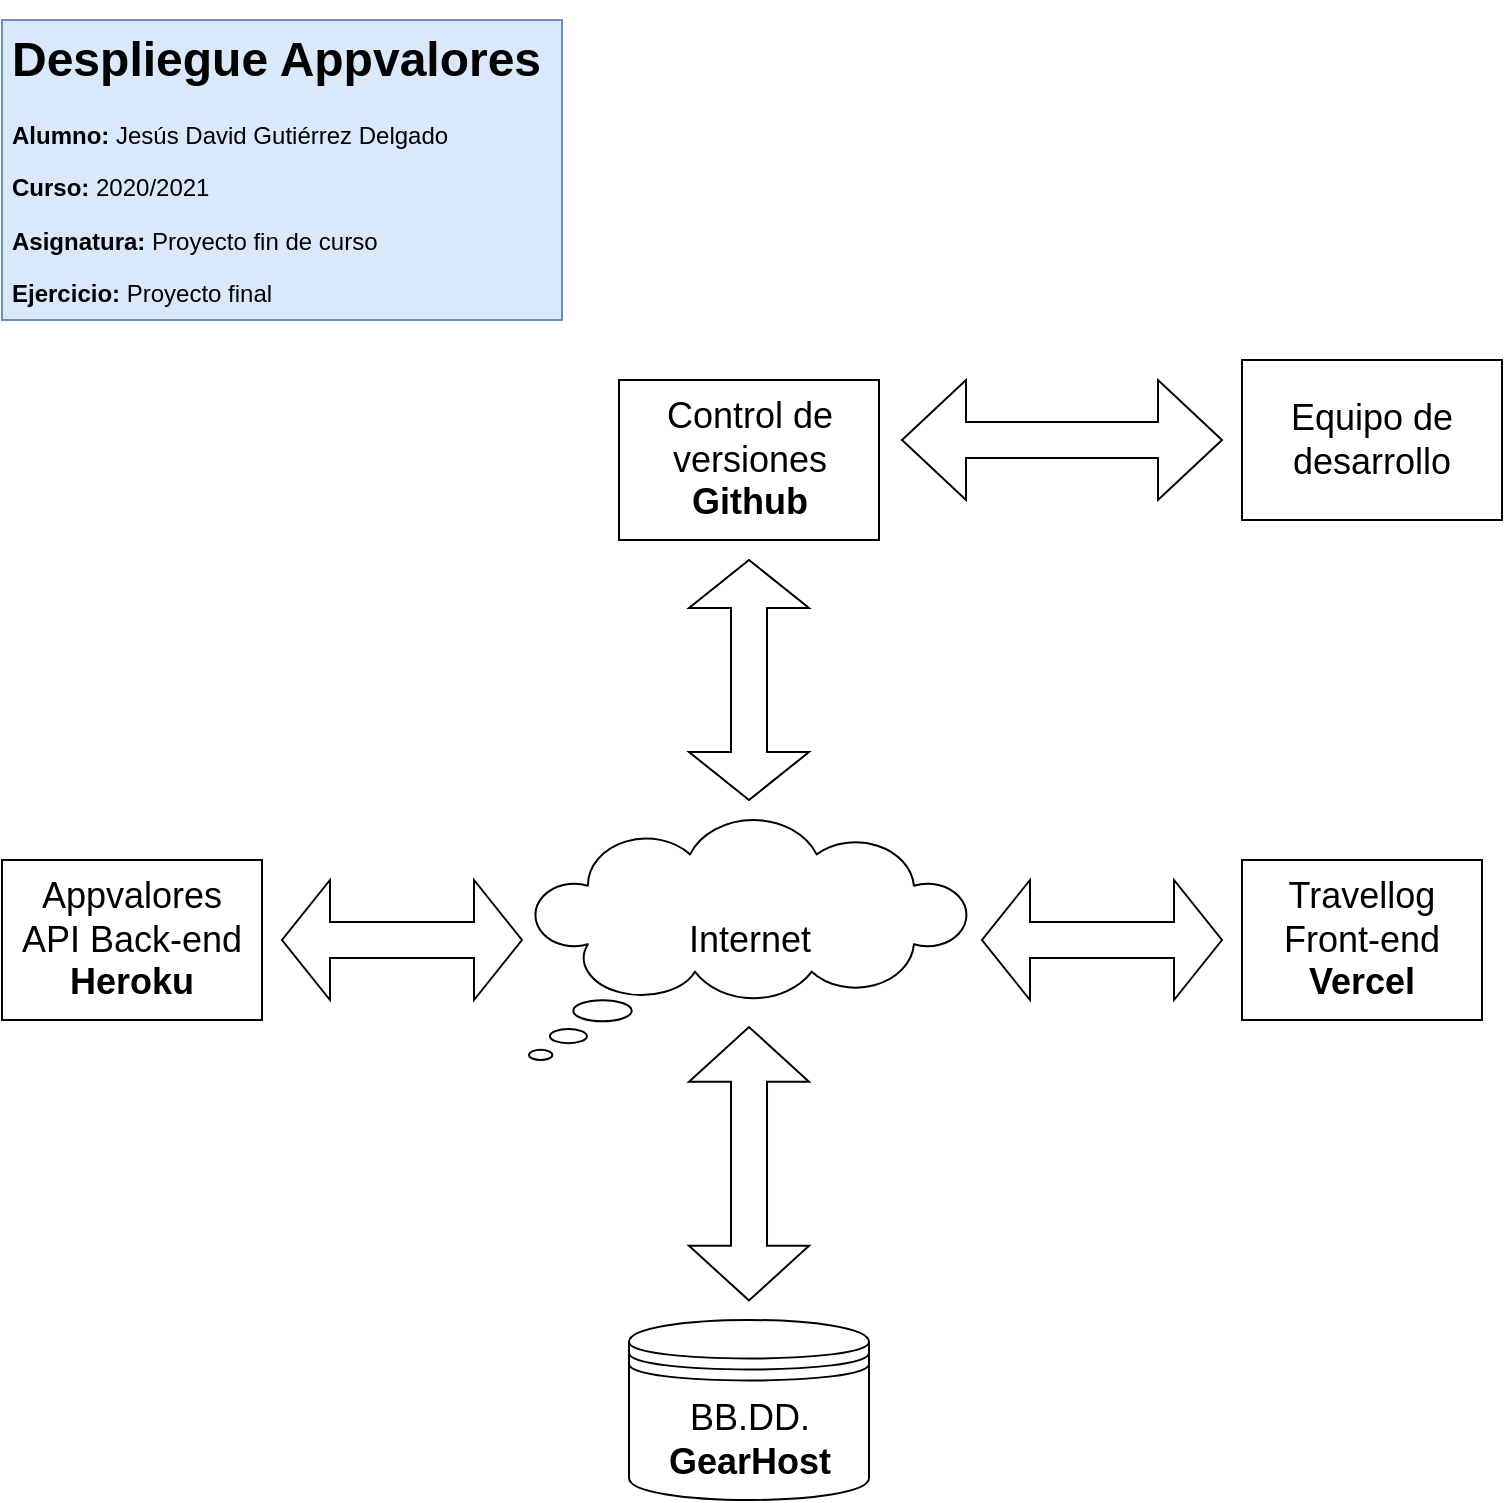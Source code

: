 <mxfile version="14.4.3" type="device"><diagram id="M0HhL15EOe84fmGE7f97" name="Page-1"><mxGraphModel dx="1092" dy="534" grid="1" gridSize="10" guides="1" tooltips="1" connect="1" arrows="1" fold="1" page="1" pageScale="1" pageWidth="827" pageHeight="1169" math="0" shadow="0"><root><mxCell id="0"/><mxCell id="1" parent="0"/><mxCell id="D5wOQQXLZJchXX-Ra0Hc-1" value="&lt;h1&gt;Despliegue Appvalores&lt;/h1&gt;&lt;p&gt;&lt;b&gt;Alumno:&lt;/b&gt;&amp;nbsp;Jesús David Gutiérrez Delgado&lt;/p&gt;&lt;p&gt;&lt;b&gt;Curso:&amp;nbsp;&lt;/b&gt;2020/2021&lt;/p&gt;&lt;p&gt;&lt;b&gt;Asignatura:&lt;/b&gt;&amp;nbsp;Proyecto fin de curso&lt;/p&gt;&lt;p&gt;&lt;b&gt;Ejercicio:&lt;/b&gt;&amp;nbsp;Proyecto final&lt;br&gt;&lt;br&gt;&lt;/p&gt;" style="text;html=1;strokeColor=#6c8ebf;fillColor=#dae8fc;spacing=5;spacingTop=-20;whiteSpace=wrap;overflow=hidden;rounded=0;" parent="1" vertex="1"><mxGeometry x="50" y="40" width="280" height="150" as="geometry"/></mxCell><mxCell id="zA3Coj3ejIXXLHZ7jDnr-3" value="&lt;font style=&quot;font-size: 18px&quot;&gt;Internet&lt;/font&gt;" style="whiteSpace=wrap;html=1;shape=mxgraph.basic.cloud_callout" parent="1" vertex="1"><mxGeometry x="313.5" y="440" width="220" height="120" as="geometry"/></mxCell><mxCell id="zA3Coj3ejIXXLHZ7jDnr-4" value="&lt;font style=&quot;font-size: 18px&quot;&gt;BB.DD.&lt;br&gt;&lt;b&gt;GearHost&lt;/b&gt;&lt;/font&gt;" style="shape=datastore;whiteSpace=wrap;html=1;" parent="1" vertex="1"><mxGeometry x="363.5" y="690" width="120" height="90" as="geometry"/></mxCell><UserObject label="&lt;font style=&quot;font-size: 18px&quot;&gt;Appvalores&lt;br&gt;API Back-end&lt;br&gt;&lt;b&gt;Heroku&lt;/b&gt;&lt;/font&gt;" treeRoot="1" id="zA3Coj3ejIXXLHZ7jDnr-5"><mxCell style="whiteSpace=wrap;html=1;align=center;treeFolding=1;treeMoving=1;newEdgeStyle={&quot;edgeStyle&quot;:&quot;elbowEdgeStyle&quot;,&quot;startArrow&quot;:&quot;none&quot;,&quot;endArrow&quot;:&quot;none&quot;};" parent="1" vertex="1"><mxGeometry x="50" y="460" width="130" height="80" as="geometry"/></mxCell></UserObject><mxCell id="zA3Coj3ejIXXLHZ7jDnr-6" value="" style="shape=doubleArrow;direction=south;whiteSpace=wrap;html=1;rotation=90;" parent="1" vertex="1"><mxGeometry x="220" y="440" width="60" height="120" as="geometry"/></mxCell><mxCell id="zA3Coj3ejIXXLHZ7jDnr-7" value="" style="shape=doubleArrow;whiteSpace=wrap;html=1;rotation=-90;" parent="1" vertex="1"><mxGeometry x="355.13" y="581.88" width="136.75" height="60" as="geometry"/></mxCell><mxCell id="zA3Coj3ejIXXLHZ7jDnr-8" value="" style="shape=doubleArrow;direction=south;whiteSpace=wrap;html=1;rotation=90;" parent="1" vertex="1"><mxGeometry x="570" y="440" width="60" height="120" as="geometry"/></mxCell><UserObject label="&lt;font style=&quot;font-size: 18px&quot;&gt;Travellog&lt;br&gt;Front-end&lt;br&gt;&lt;b&gt;Vercel&lt;/b&gt;&lt;br&gt;&lt;/font&gt;" treeRoot="1" id="zA3Coj3ejIXXLHZ7jDnr-9"><mxCell style="whiteSpace=wrap;html=1;align=center;treeFolding=1;treeMoving=1;newEdgeStyle={&quot;edgeStyle&quot;:&quot;elbowEdgeStyle&quot;,&quot;startArrow&quot;:&quot;none&quot;,&quot;endArrow&quot;:&quot;none&quot;};" parent="1" vertex="1"><mxGeometry x="670" y="460" width="120" height="80" as="geometry"/></mxCell></UserObject><mxCell id="zA3Coj3ejIXXLHZ7jDnr-10" value="" style="shape=doubleArrow;direction=south;whiteSpace=wrap;html=1;rotation=-180;" parent="1" vertex="1"><mxGeometry x="393.5" y="310" width="60" height="120" as="geometry"/></mxCell><UserObject label="&lt;span style=&quot;font-size: 18px&quot;&gt;Control de versiones&lt;br&gt;&lt;/span&gt;&lt;font style=&quot;font-size: 18px&quot;&gt;&lt;b&gt;Github&lt;/b&gt;&lt;/font&gt;" treeRoot="1" id="zA3Coj3ejIXXLHZ7jDnr-11"><mxCell style="whiteSpace=wrap;html=1;align=center;treeFolding=1;treeMoving=1;newEdgeStyle={&quot;edgeStyle&quot;:&quot;elbowEdgeStyle&quot;,&quot;startArrow&quot;:&quot;none&quot;,&quot;endArrow&quot;:&quot;none&quot;};" parent="1" vertex="1"><mxGeometry x="358.5" y="220" width="130" height="80" as="geometry"/></mxCell></UserObject><mxCell id="zA3Coj3ejIXXLHZ7jDnr-12" value="" style="shape=doubleArrow;direction=south;whiteSpace=wrap;html=1;rotation=90;" parent="1" vertex="1"><mxGeometry x="550" y="170" width="60" height="160" as="geometry"/></mxCell><UserObject label="&lt;font style=&quot;font-size: 18px&quot;&gt;Equipo de desarrollo&lt;br&gt;&lt;/font&gt;" treeRoot="1" id="zA3Coj3ejIXXLHZ7jDnr-13"><mxCell style="whiteSpace=wrap;html=1;align=center;treeFolding=1;treeMoving=1;newEdgeStyle={&quot;edgeStyle&quot;:&quot;elbowEdgeStyle&quot;,&quot;startArrow&quot;:&quot;none&quot;,&quot;endArrow&quot;:&quot;none&quot;};" parent="1" vertex="1"><mxGeometry x="670" y="210" width="130" height="80" as="geometry"/></mxCell></UserObject></root></mxGraphModel></diagram></mxfile>